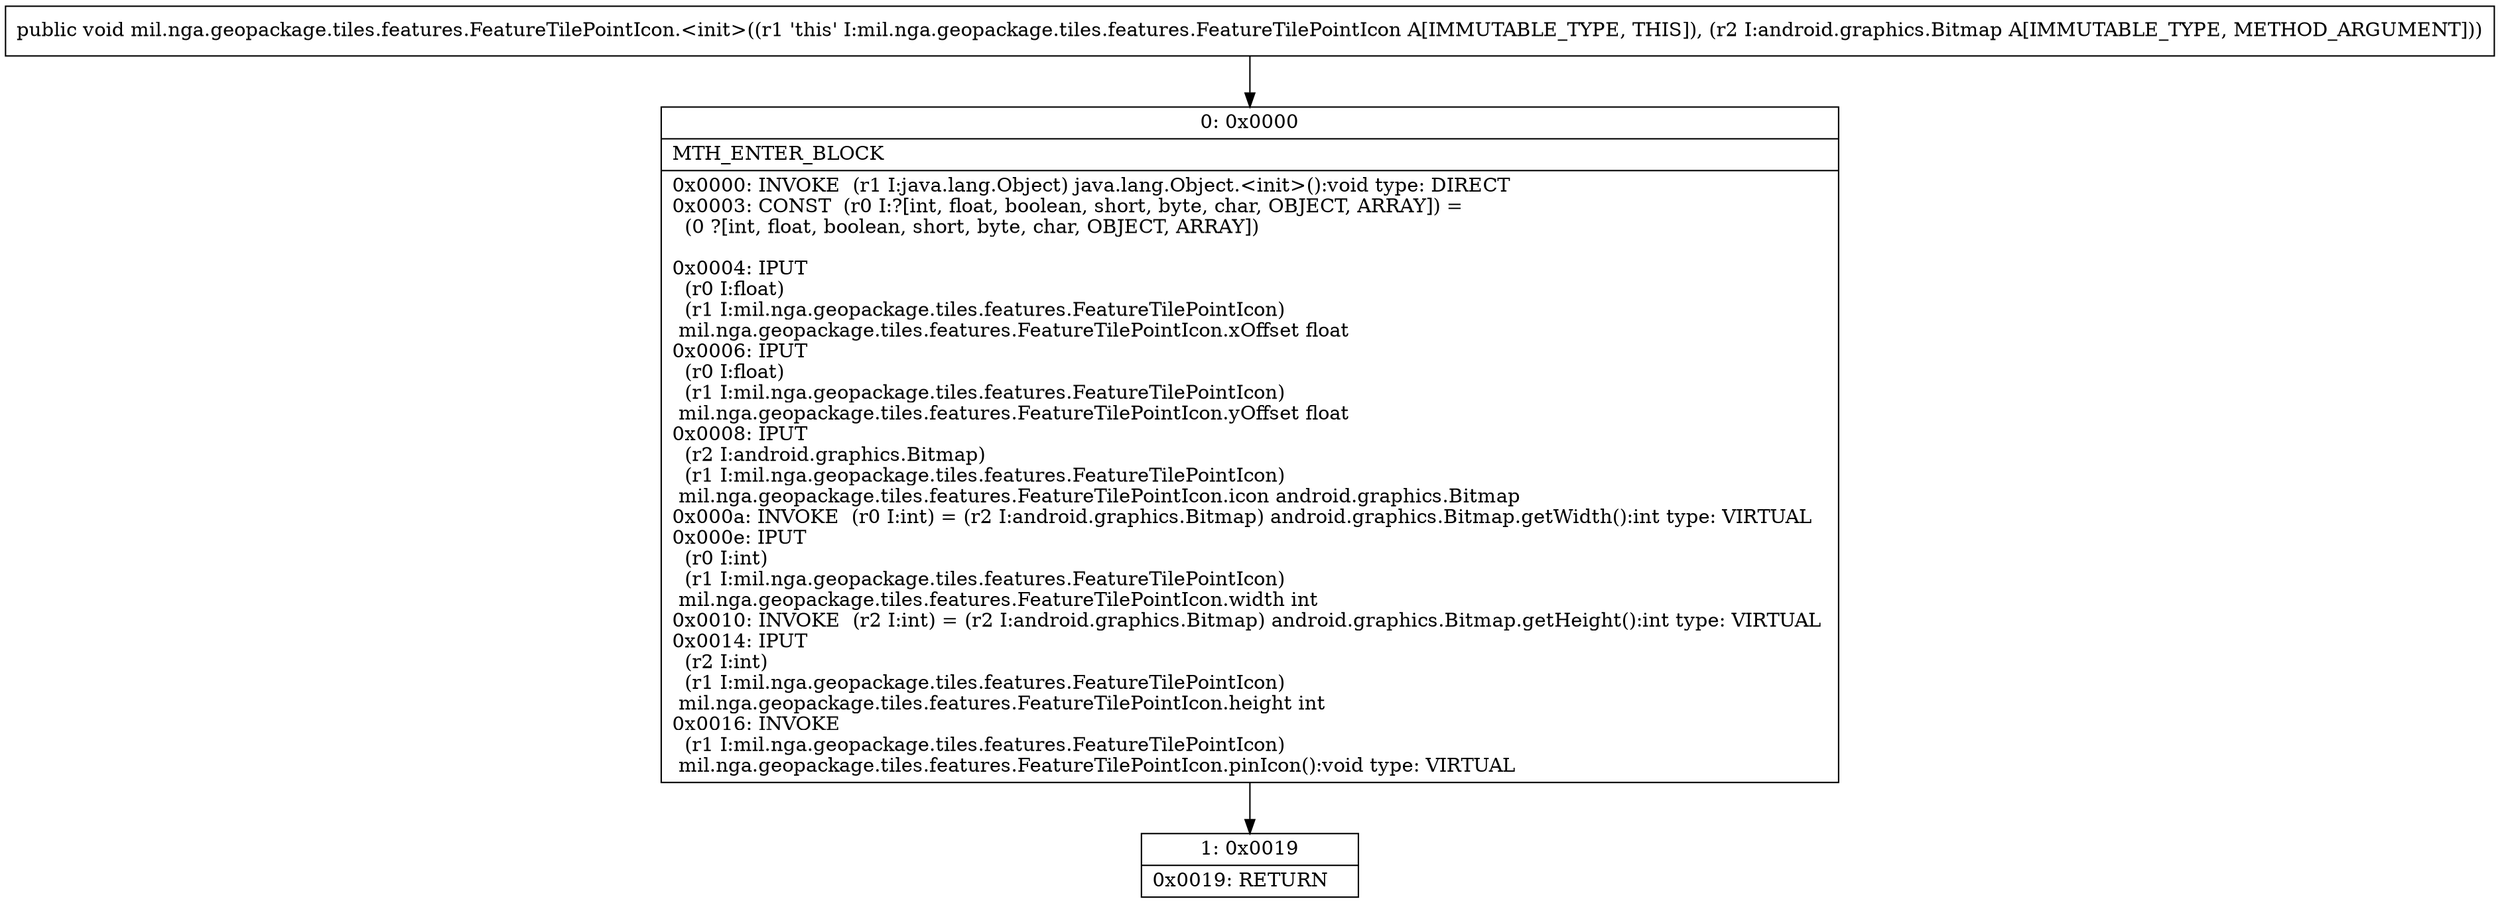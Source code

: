 digraph "CFG formil.nga.geopackage.tiles.features.FeatureTilePointIcon.\<init\>(Landroid\/graphics\/Bitmap;)V" {
Node_0 [shape=record,label="{0\:\ 0x0000|MTH_ENTER_BLOCK\l|0x0000: INVOKE  (r1 I:java.lang.Object) java.lang.Object.\<init\>():void type: DIRECT \l0x0003: CONST  (r0 I:?[int, float, boolean, short, byte, char, OBJECT, ARRAY]) = \l  (0 ?[int, float, boolean, short, byte, char, OBJECT, ARRAY])\l \l0x0004: IPUT  \l  (r0 I:float)\l  (r1 I:mil.nga.geopackage.tiles.features.FeatureTilePointIcon)\l mil.nga.geopackage.tiles.features.FeatureTilePointIcon.xOffset float \l0x0006: IPUT  \l  (r0 I:float)\l  (r1 I:mil.nga.geopackage.tiles.features.FeatureTilePointIcon)\l mil.nga.geopackage.tiles.features.FeatureTilePointIcon.yOffset float \l0x0008: IPUT  \l  (r2 I:android.graphics.Bitmap)\l  (r1 I:mil.nga.geopackage.tiles.features.FeatureTilePointIcon)\l mil.nga.geopackage.tiles.features.FeatureTilePointIcon.icon android.graphics.Bitmap \l0x000a: INVOKE  (r0 I:int) = (r2 I:android.graphics.Bitmap) android.graphics.Bitmap.getWidth():int type: VIRTUAL \l0x000e: IPUT  \l  (r0 I:int)\l  (r1 I:mil.nga.geopackage.tiles.features.FeatureTilePointIcon)\l mil.nga.geopackage.tiles.features.FeatureTilePointIcon.width int \l0x0010: INVOKE  (r2 I:int) = (r2 I:android.graphics.Bitmap) android.graphics.Bitmap.getHeight():int type: VIRTUAL \l0x0014: IPUT  \l  (r2 I:int)\l  (r1 I:mil.nga.geopackage.tiles.features.FeatureTilePointIcon)\l mil.nga.geopackage.tiles.features.FeatureTilePointIcon.height int \l0x0016: INVOKE  \l  (r1 I:mil.nga.geopackage.tiles.features.FeatureTilePointIcon)\l mil.nga.geopackage.tiles.features.FeatureTilePointIcon.pinIcon():void type: VIRTUAL \l}"];
Node_1 [shape=record,label="{1\:\ 0x0019|0x0019: RETURN   \l}"];
MethodNode[shape=record,label="{public void mil.nga.geopackage.tiles.features.FeatureTilePointIcon.\<init\>((r1 'this' I:mil.nga.geopackage.tiles.features.FeatureTilePointIcon A[IMMUTABLE_TYPE, THIS]), (r2 I:android.graphics.Bitmap A[IMMUTABLE_TYPE, METHOD_ARGUMENT])) }"];
MethodNode -> Node_0;
Node_0 -> Node_1;
}


